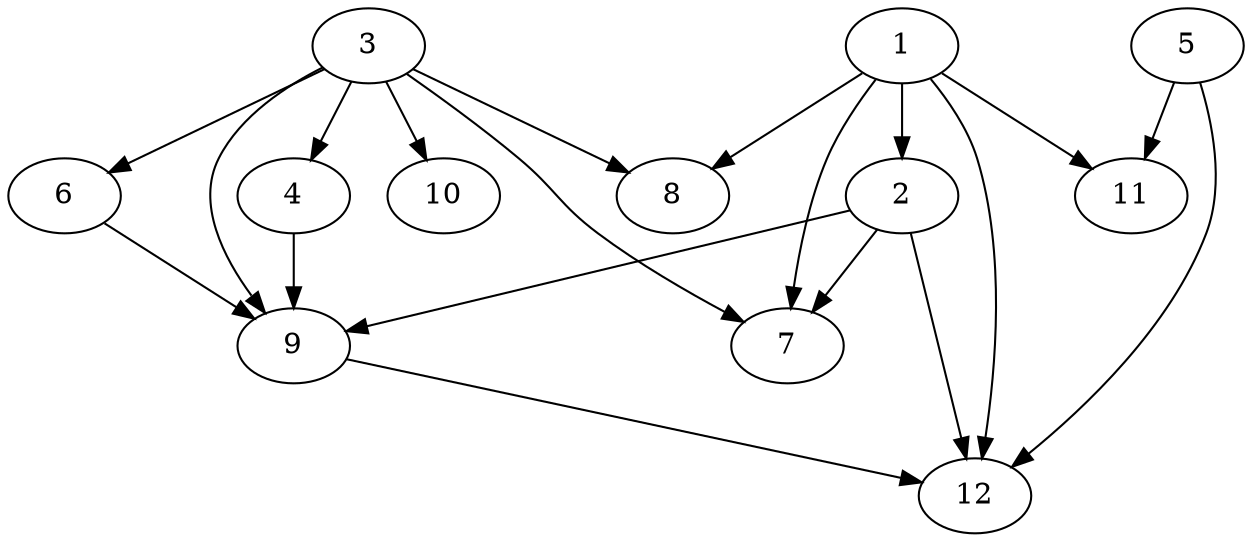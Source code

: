 strict digraph R {
  1 -> 2;
  1 -> 7;
  1 -> 8;
  2 -> 7;
  3 -> 4;
  3 -> 6;
  3 -> 7;
  3 -> 8;
  2 -> 9;
  3 -> 9;
  3 -> 10;
  4 -> 9;
  6 -> 9;
  1 -> 11;
  1 -> 12;
  2 -> 12;
  5 -> 11;
  5 -> 12;
  9 -> 12;
  7 [SETE=1];
  8 [OITO=1];
  10 [DEZ=1];
  11 [ONZE=1];
  12 [DOZE=1];
}
